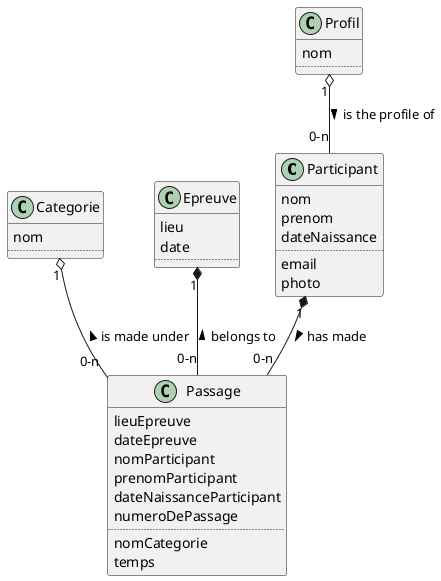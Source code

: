 @startuml

class Participant {
nom
prenom
dateNaissance
..
email
photo
}

class Categorie {
nom
..
}

class Profil {
nom
..
}

class Passage {
lieuEpreuve
dateEpreuve
nomParticipant
prenomParticipant
dateNaissanceParticipant
numeroDePassage
..
nomCategorie
temps
}

class Epreuve {
lieu
date
..
}

Categorie "1" o-- "0-n" Passage : is made under <
Profil "1" o-- "0-n" Participant : is the profile of >
Epreuve "1" *-- "0-n" Passage : belongs to <
Participant "1" *-- "0-n" Passage : has made >

@enduml